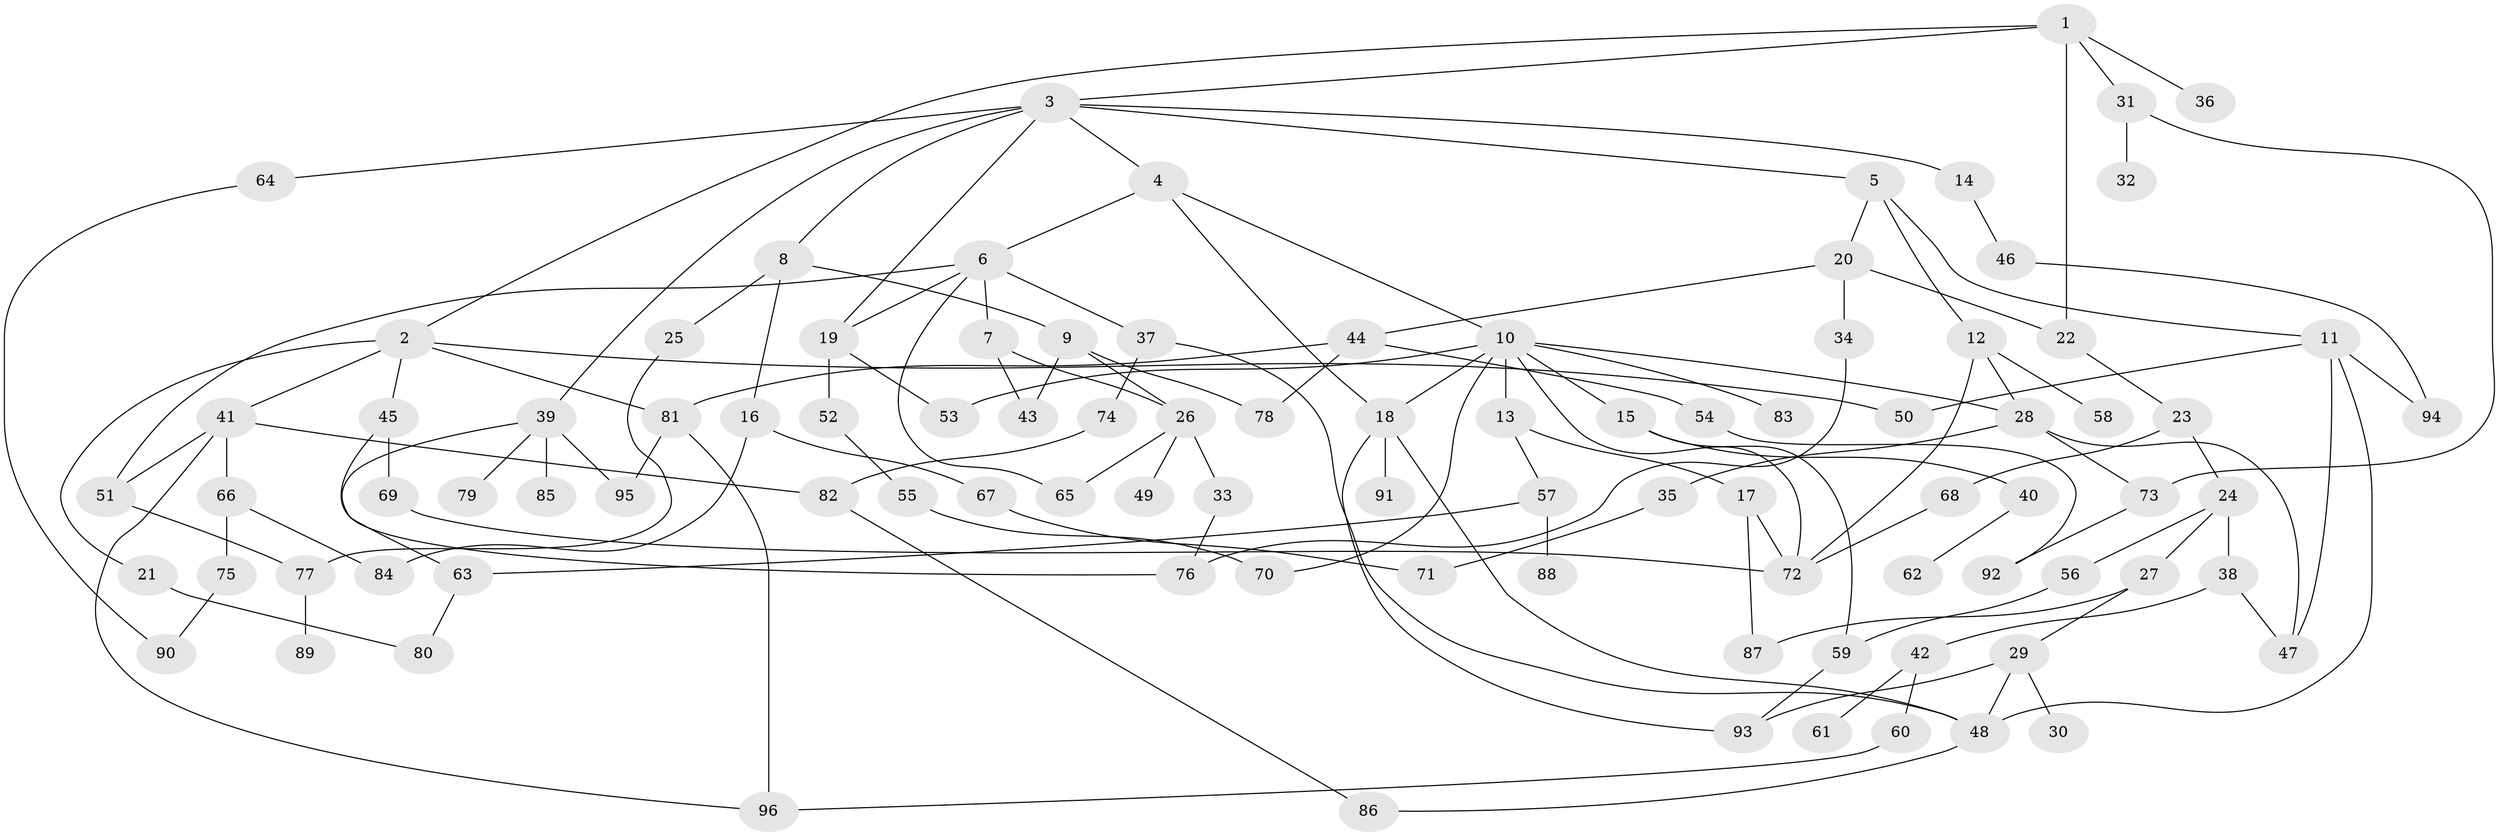 // Generated by graph-tools (version 1.1) at 2025/13/03/09/25 04:13:31]
// undirected, 96 vertices, 137 edges
graph export_dot {
graph [start="1"]
  node [color=gray90,style=filled];
  1;
  2;
  3;
  4;
  5;
  6;
  7;
  8;
  9;
  10;
  11;
  12;
  13;
  14;
  15;
  16;
  17;
  18;
  19;
  20;
  21;
  22;
  23;
  24;
  25;
  26;
  27;
  28;
  29;
  30;
  31;
  32;
  33;
  34;
  35;
  36;
  37;
  38;
  39;
  40;
  41;
  42;
  43;
  44;
  45;
  46;
  47;
  48;
  49;
  50;
  51;
  52;
  53;
  54;
  55;
  56;
  57;
  58;
  59;
  60;
  61;
  62;
  63;
  64;
  65;
  66;
  67;
  68;
  69;
  70;
  71;
  72;
  73;
  74;
  75;
  76;
  77;
  78;
  79;
  80;
  81;
  82;
  83;
  84;
  85;
  86;
  87;
  88;
  89;
  90;
  91;
  92;
  93;
  94;
  95;
  96;
  1 -- 2;
  1 -- 3;
  1 -- 22;
  1 -- 31;
  1 -- 36;
  2 -- 21;
  2 -- 41;
  2 -- 45;
  2 -- 50;
  2 -- 81;
  3 -- 4;
  3 -- 5;
  3 -- 8;
  3 -- 14;
  3 -- 19;
  3 -- 39;
  3 -- 64;
  4 -- 6;
  4 -- 10;
  4 -- 18;
  5 -- 11;
  5 -- 12;
  5 -- 20;
  6 -- 7;
  6 -- 37;
  6 -- 65;
  6 -- 51;
  6 -- 19;
  7 -- 43;
  7 -- 26;
  8 -- 9;
  8 -- 16;
  8 -- 25;
  9 -- 26;
  9 -- 43;
  9 -- 78;
  10 -- 13;
  10 -- 15;
  10 -- 18;
  10 -- 28;
  10 -- 53;
  10 -- 70;
  10 -- 83;
  10 -- 72;
  11 -- 94;
  11 -- 50;
  11 -- 47;
  11 -- 48;
  12 -- 58;
  12 -- 28;
  12 -- 72;
  13 -- 17;
  13 -- 57;
  14 -- 46;
  15 -- 40;
  15 -- 59;
  16 -- 67;
  16 -- 84;
  17 -- 87;
  17 -- 72;
  18 -- 91;
  18 -- 48;
  18 -- 93;
  19 -- 52;
  19 -- 53;
  20 -- 34;
  20 -- 44;
  20 -- 22;
  21 -- 80;
  22 -- 23;
  23 -- 24;
  23 -- 68;
  24 -- 27;
  24 -- 38;
  24 -- 56;
  25 -- 77;
  26 -- 33;
  26 -- 49;
  26 -- 65;
  27 -- 29;
  27 -- 87;
  28 -- 35;
  28 -- 47;
  28 -- 73;
  29 -- 30;
  29 -- 93;
  29 -- 48;
  31 -- 32;
  31 -- 73;
  33 -- 76;
  34 -- 76;
  35 -- 71;
  37 -- 48;
  37 -- 74;
  38 -- 42;
  38 -- 47;
  39 -- 79;
  39 -- 85;
  39 -- 63;
  39 -- 95;
  40 -- 62;
  41 -- 51;
  41 -- 66;
  41 -- 82;
  41 -- 96;
  42 -- 60;
  42 -- 61;
  44 -- 54;
  44 -- 78;
  44 -- 81;
  45 -- 69;
  45 -- 76;
  46 -- 94;
  48 -- 86;
  51 -- 77;
  52 -- 55;
  54 -- 92;
  55 -- 70;
  56 -- 59;
  57 -- 63;
  57 -- 88;
  59 -- 93;
  60 -- 96;
  63 -- 80;
  64 -- 90;
  66 -- 75;
  66 -- 84;
  67 -- 71;
  68 -- 72;
  69 -- 72;
  73 -- 92;
  74 -- 82;
  75 -- 90;
  77 -- 89;
  81 -- 95;
  81 -- 96;
  82 -- 86;
}
